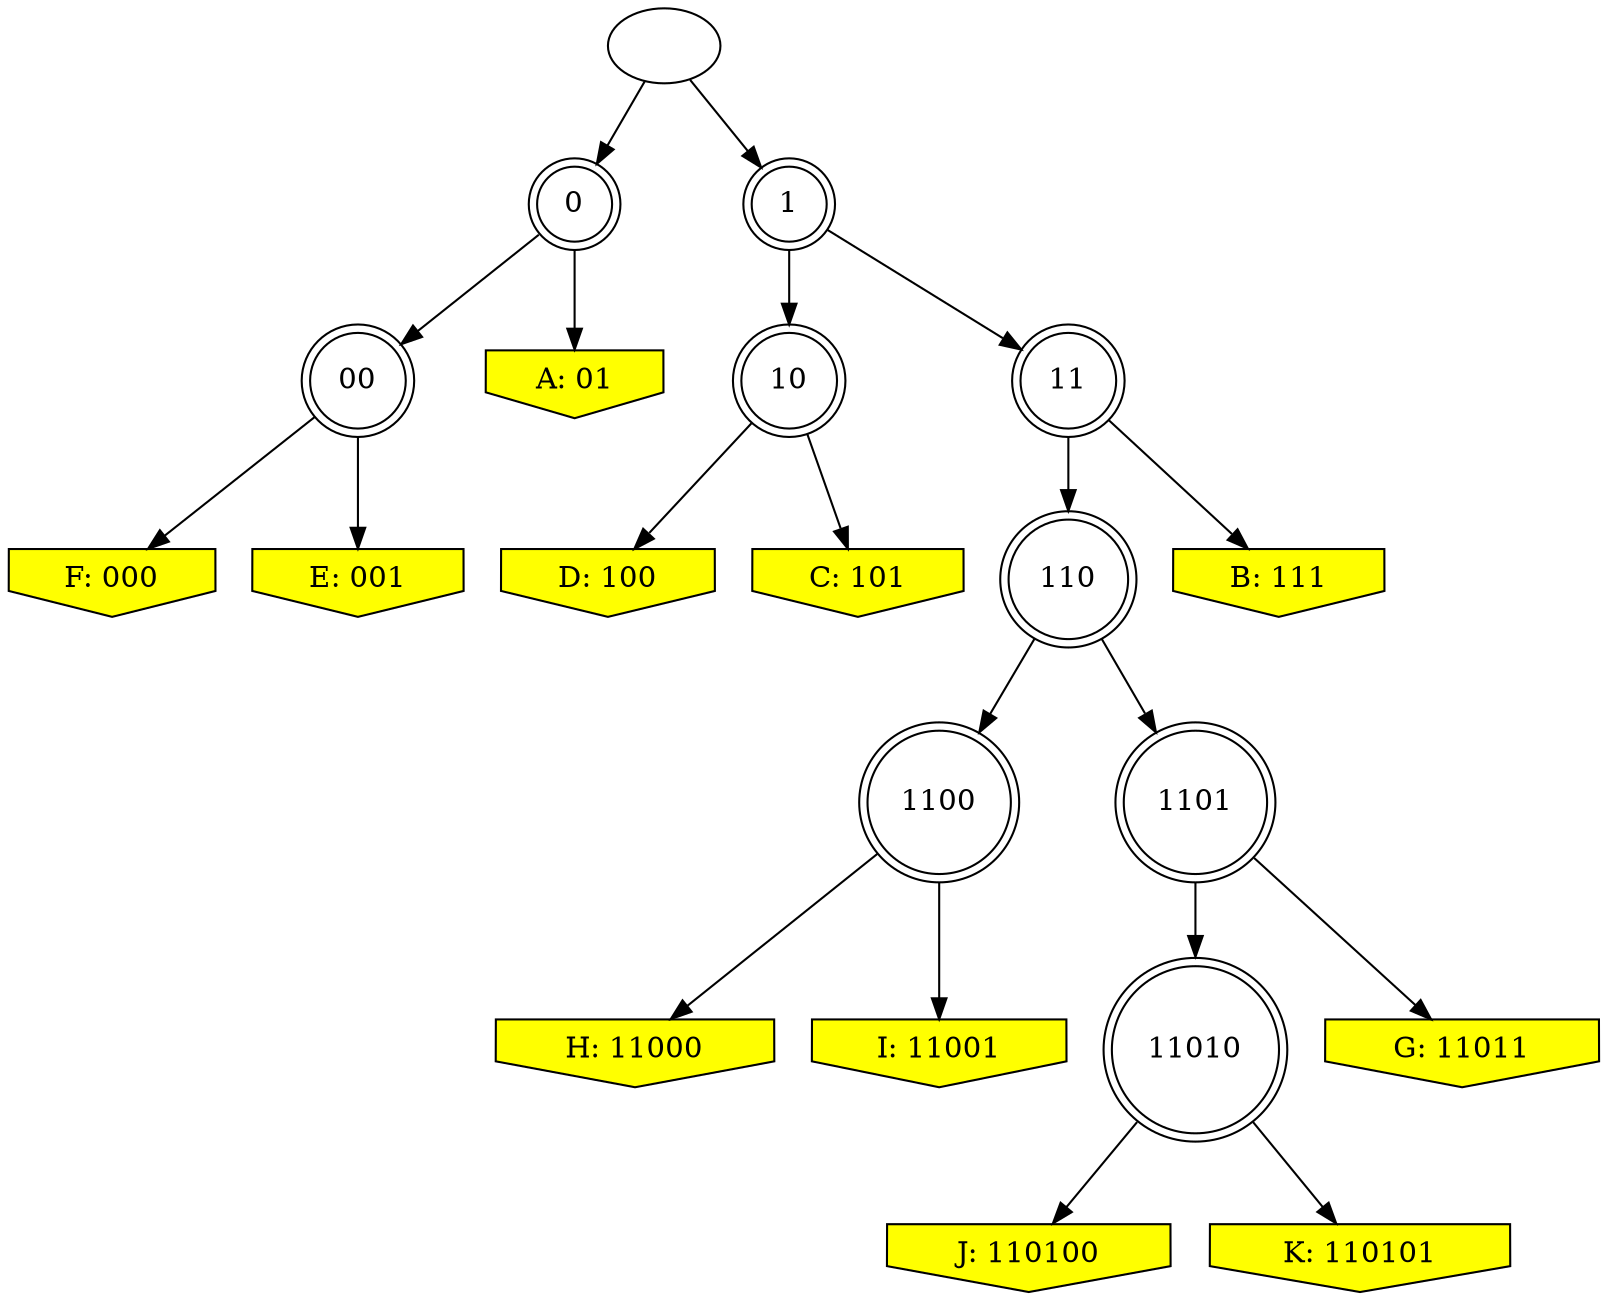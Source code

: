 // Huffman Tree
digraph {
	0 [label=0 shape=doublecircle]
	"" -> 0
	00 [label=00 shape=doublecircle]
	0 -> 00
	000 [label="F: 000" color=black fillcolor=yellow shape=invhouse style=filled]
	00 -> 000
	001 [label="E: 001" color=black fillcolor=yellow shape=invhouse style=filled]
	00 -> 001
	01 [label="A: 01" color=black fillcolor=yellow shape=invhouse style=filled]
	0 -> 01
	1 [label=1 shape=doublecircle]
	"" -> 1
	10 [label=10 shape=doublecircle]
	1 -> 10
	100 [label="D: 100" color=black fillcolor=yellow shape=invhouse style=filled]
	10 -> 100
	101 [label="C: 101" color=black fillcolor=yellow shape=invhouse style=filled]
	10 -> 101
	11 [label=11 shape=doublecircle]
	1 -> 11
	110 [label=110 shape=doublecircle]
	11 -> 110
	1100 [label=1100 shape=doublecircle]
	110 -> 1100
	11000 [label="H: 11000" color=black fillcolor=yellow shape=invhouse style=filled]
	1100 -> 11000
	11001 [label="I: 11001" color=black fillcolor=yellow shape=invhouse style=filled]
	1100 -> 11001
	1101 [label=1101 shape=doublecircle]
	110 -> 1101
	11010 [label=11010 shape=doublecircle]
	1101 -> 11010
	110100 [label="J: 110100" color=black fillcolor=yellow shape=invhouse style=filled]
	11010 -> 110100
	110101 [label="K: 110101" color=black fillcolor=yellow shape=invhouse style=filled]
	11010 -> 110101
	11011 [label="G: 11011" color=black fillcolor=yellow shape=invhouse style=filled]
	1101 -> 11011
	111 [label="B: 111" color=black fillcolor=yellow shape=invhouse style=filled]
	11 -> 111
}